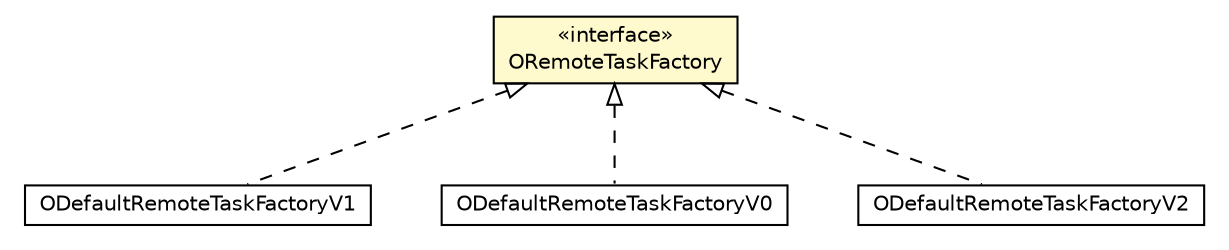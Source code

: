 #!/usr/local/bin/dot
#
# Class diagram 
# Generated by UMLGraph version R5_6-24-gf6e263 (http://www.umlgraph.org/)
#

digraph G {
	edge [fontname="Helvetica",fontsize=10,labelfontname="Helvetica",labelfontsize=10];
	node [fontname="Helvetica",fontsize=10,shape=plaintext];
	nodesep=0.25;
	ranksep=0.5;
	// com.orientechnologies.orient.server.distributed.ORemoteTaskFactory
	c3133190 [label=<<table title="com.orientechnologies.orient.server.distributed.ORemoteTaskFactory" border="0" cellborder="1" cellspacing="0" cellpadding="2" port="p" bgcolor="lemonChiffon" href="./ORemoteTaskFactory.html">
		<tr><td><table border="0" cellspacing="0" cellpadding="1">
<tr><td align="center" balign="center"> &#171;interface&#187; </td></tr>
<tr><td align="center" balign="center"> ORemoteTaskFactory </td></tr>
		</table></td></tr>
		</table>>, URL="./ORemoteTaskFactory.html", fontname="Helvetica", fontcolor="black", fontsize=10.0];
	// com.orientechnologies.orient.server.distributed.impl.task.ODefaultRemoteTaskFactoryV1
	c3133472 [label=<<table title="com.orientechnologies.orient.server.distributed.impl.task.ODefaultRemoteTaskFactoryV1" border="0" cellborder="1" cellspacing="0" cellpadding="2" port="p" href="./impl/task/ODefaultRemoteTaskFactoryV1.html">
		<tr><td><table border="0" cellspacing="0" cellpadding="1">
<tr><td align="center" balign="center"> ODefaultRemoteTaskFactoryV1 </td></tr>
		</table></td></tr>
		</table>>, URL="./impl/task/ODefaultRemoteTaskFactoryV1.html", fontname="Helvetica", fontcolor="black", fontsize=10.0];
	// com.orientechnologies.orient.server.distributed.impl.task.ODefaultRemoteTaskFactoryV0
	c3133478 [label=<<table title="com.orientechnologies.orient.server.distributed.impl.task.ODefaultRemoteTaskFactoryV0" border="0" cellborder="1" cellspacing="0" cellpadding="2" port="p" href="./impl/task/ODefaultRemoteTaskFactoryV0.html">
		<tr><td><table border="0" cellspacing="0" cellpadding="1">
<tr><td align="center" balign="center"> ODefaultRemoteTaskFactoryV0 </td></tr>
		</table></td></tr>
		</table>>, URL="./impl/task/ODefaultRemoteTaskFactoryV0.html", fontname="Helvetica", fontcolor="black", fontsize=10.0];
	// com.orientechnologies.orient.server.distributed.impl.task.ODefaultRemoteTaskFactoryV2
	c3133505 [label=<<table title="com.orientechnologies.orient.server.distributed.impl.task.ODefaultRemoteTaskFactoryV2" border="0" cellborder="1" cellspacing="0" cellpadding="2" port="p" href="./impl/task/ODefaultRemoteTaskFactoryV2.html">
		<tr><td><table border="0" cellspacing="0" cellpadding="1">
<tr><td align="center" balign="center"> ODefaultRemoteTaskFactoryV2 </td></tr>
		</table></td></tr>
		</table>>, URL="./impl/task/ODefaultRemoteTaskFactoryV2.html", fontname="Helvetica", fontcolor="black", fontsize=10.0];
	//com.orientechnologies.orient.server.distributed.impl.task.ODefaultRemoteTaskFactoryV1 implements com.orientechnologies.orient.server.distributed.ORemoteTaskFactory
	c3133190:p -> c3133472:p [dir=back,arrowtail=empty,style=dashed];
	//com.orientechnologies.orient.server.distributed.impl.task.ODefaultRemoteTaskFactoryV0 implements com.orientechnologies.orient.server.distributed.ORemoteTaskFactory
	c3133190:p -> c3133478:p [dir=back,arrowtail=empty,style=dashed];
	//com.orientechnologies.orient.server.distributed.impl.task.ODefaultRemoteTaskFactoryV2 implements com.orientechnologies.orient.server.distributed.ORemoteTaskFactory
	c3133190:p -> c3133505:p [dir=back,arrowtail=empty,style=dashed];
}


